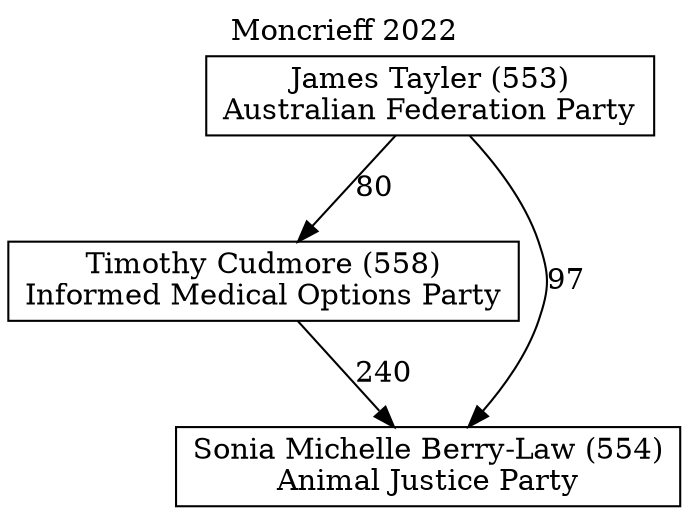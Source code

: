 // House preference flow
digraph "Sonia Michelle Berry-Law (554)_Moncrieff_2022" {
	graph [label="Moncrieff 2022" labelloc=t mclimit=10]
	node [shape=box]
	"Timothy Cudmore (558)" [label="Timothy Cudmore (558)
Informed Medical Options Party"]
	"James Tayler (553)" [label="James Tayler (553)
Australian Federation Party"]
	"Sonia Michelle Berry-Law (554)" [label="Sonia Michelle Berry-Law (554)
Animal Justice Party"]
	"James Tayler (553)" -> "Sonia Michelle Berry-Law (554)" [label=97]
	"Timothy Cudmore (558)" -> "Sonia Michelle Berry-Law (554)" [label=240]
	"James Tayler (553)" -> "Timothy Cudmore (558)" [label=80]
}
